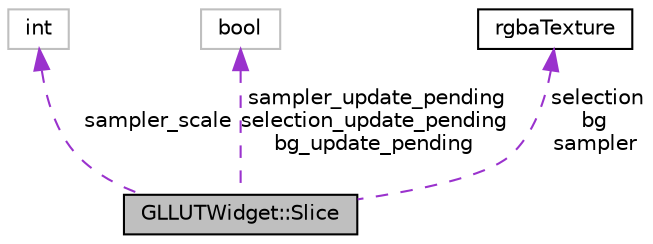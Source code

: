 digraph "GLLUTWidget::Slice"
{
 // INTERACTIVE_SVG=YES
  edge [fontname="Helvetica",fontsize="10",labelfontname="Helvetica",labelfontsize="10"];
  node [fontname="Helvetica",fontsize="10",shape=record];
  Node1 [label="GLLUTWidget::Slice",height=0.2,width=0.4,color="black", fillcolor="grey75", style="filled", fontcolor="black"];
  Node2 -> Node1 [dir="back",color="darkorchid3",fontsize="10",style="dashed",label=" sampler_scale" ,fontname="Helvetica"];
  Node2 [label="int",height=0.2,width=0.4,color="grey75", fillcolor="white", style="filled"];
  Node3 -> Node1 [dir="back",color="darkorchid3",fontsize="10",style="dashed",label=" sampler_update_pending\nselection_update_pending\nbg_update_pending" ,fontname="Helvetica"];
  Node3 [label="bool",height=0.2,width=0.4,color="grey75", fillcolor="white", style="filled"];
  Node4 -> Node1 [dir="back",color="darkorchid3",fontsize="10",style="dashed",label=" selection\nbg\nsampler" ,fontname="Helvetica"];
  Node4 [label="rgbaTexture",height=0.2,width=0.4,color="black", fillcolor="white", style="filled",URL="$d4/ddc/classrgba_texture.html",tooltip="an instantiation of the glTexture class using rgbaImage "];
}
